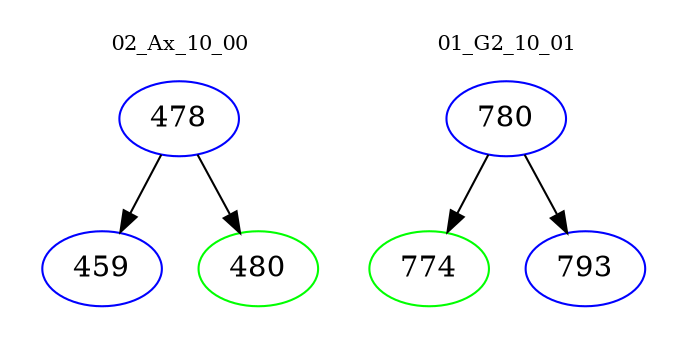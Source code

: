 digraph{
subgraph cluster_0 {
color = white
label = "02_Ax_10_00";
fontsize=10;
T0_478 [label="478", color="blue"]
T0_478 -> T0_459 [color="black"]
T0_459 [label="459", color="blue"]
T0_478 -> T0_480 [color="black"]
T0_480 [label="480", color="green"]
}
subgraph cluster_1 {
color = white
label = "01_G2_10_01";
fontsize=10;
T1_780 [label="780", color="blue"]
T1_780 -> T1_774 [color="black"]
T1_774 [label="774", color="green"]
T1_780 -> T1_793 [color="black"]
T1_793 [label="793", color="blue"]
}
}
